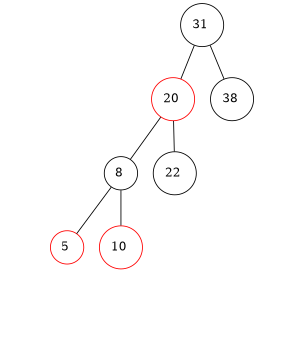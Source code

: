 graph drzewo{
size = "2,20"0 [shape=circle, color=black, label="31 "]
1 [shape=circle, color=red, label="20 "]
0 -- 1 ;
2 [shape=circle, color=black, label="8 "]
1 -- 2 ;
3 [shape=circle, color=red, label="5 "]
2 -- 3 ;
4 [shape=circle, style=invisible, label="0 "]
3 -- 4 [style=invis];
 5 [shape=circle, style=invisible, label="0 "]
3 -- 5 [style=invis];
 6 [shape=circle, color=red, label="10 "]
2 -- 6 ;
7 [shape=circle, style=invisible, label="0 "]
6 -- 7 [style=invis];
 8 [shape=circle, style=invisible, label="0 "]
6 -- 8 [style=invis];
 9 [shape=circle, color=black, label="22 "]
1 -- 9 ;
10 [shape=circle, style=invisible, label="0 "]
9 -- 10 [style=invis];
 11 [shape=circle, style=invisible, label="0 "]
9 -- 11 [style=invis];
 12 [shape=circle, color=black, label="38 "]
0 -- 12 ;
13 [shape=circle, style=invisible, label="0 "]
12 -- 13 [style=invis];
 14 [shape=circle, style=invisible, label="0 "]
12 -- 14 [style=invis];
 }
